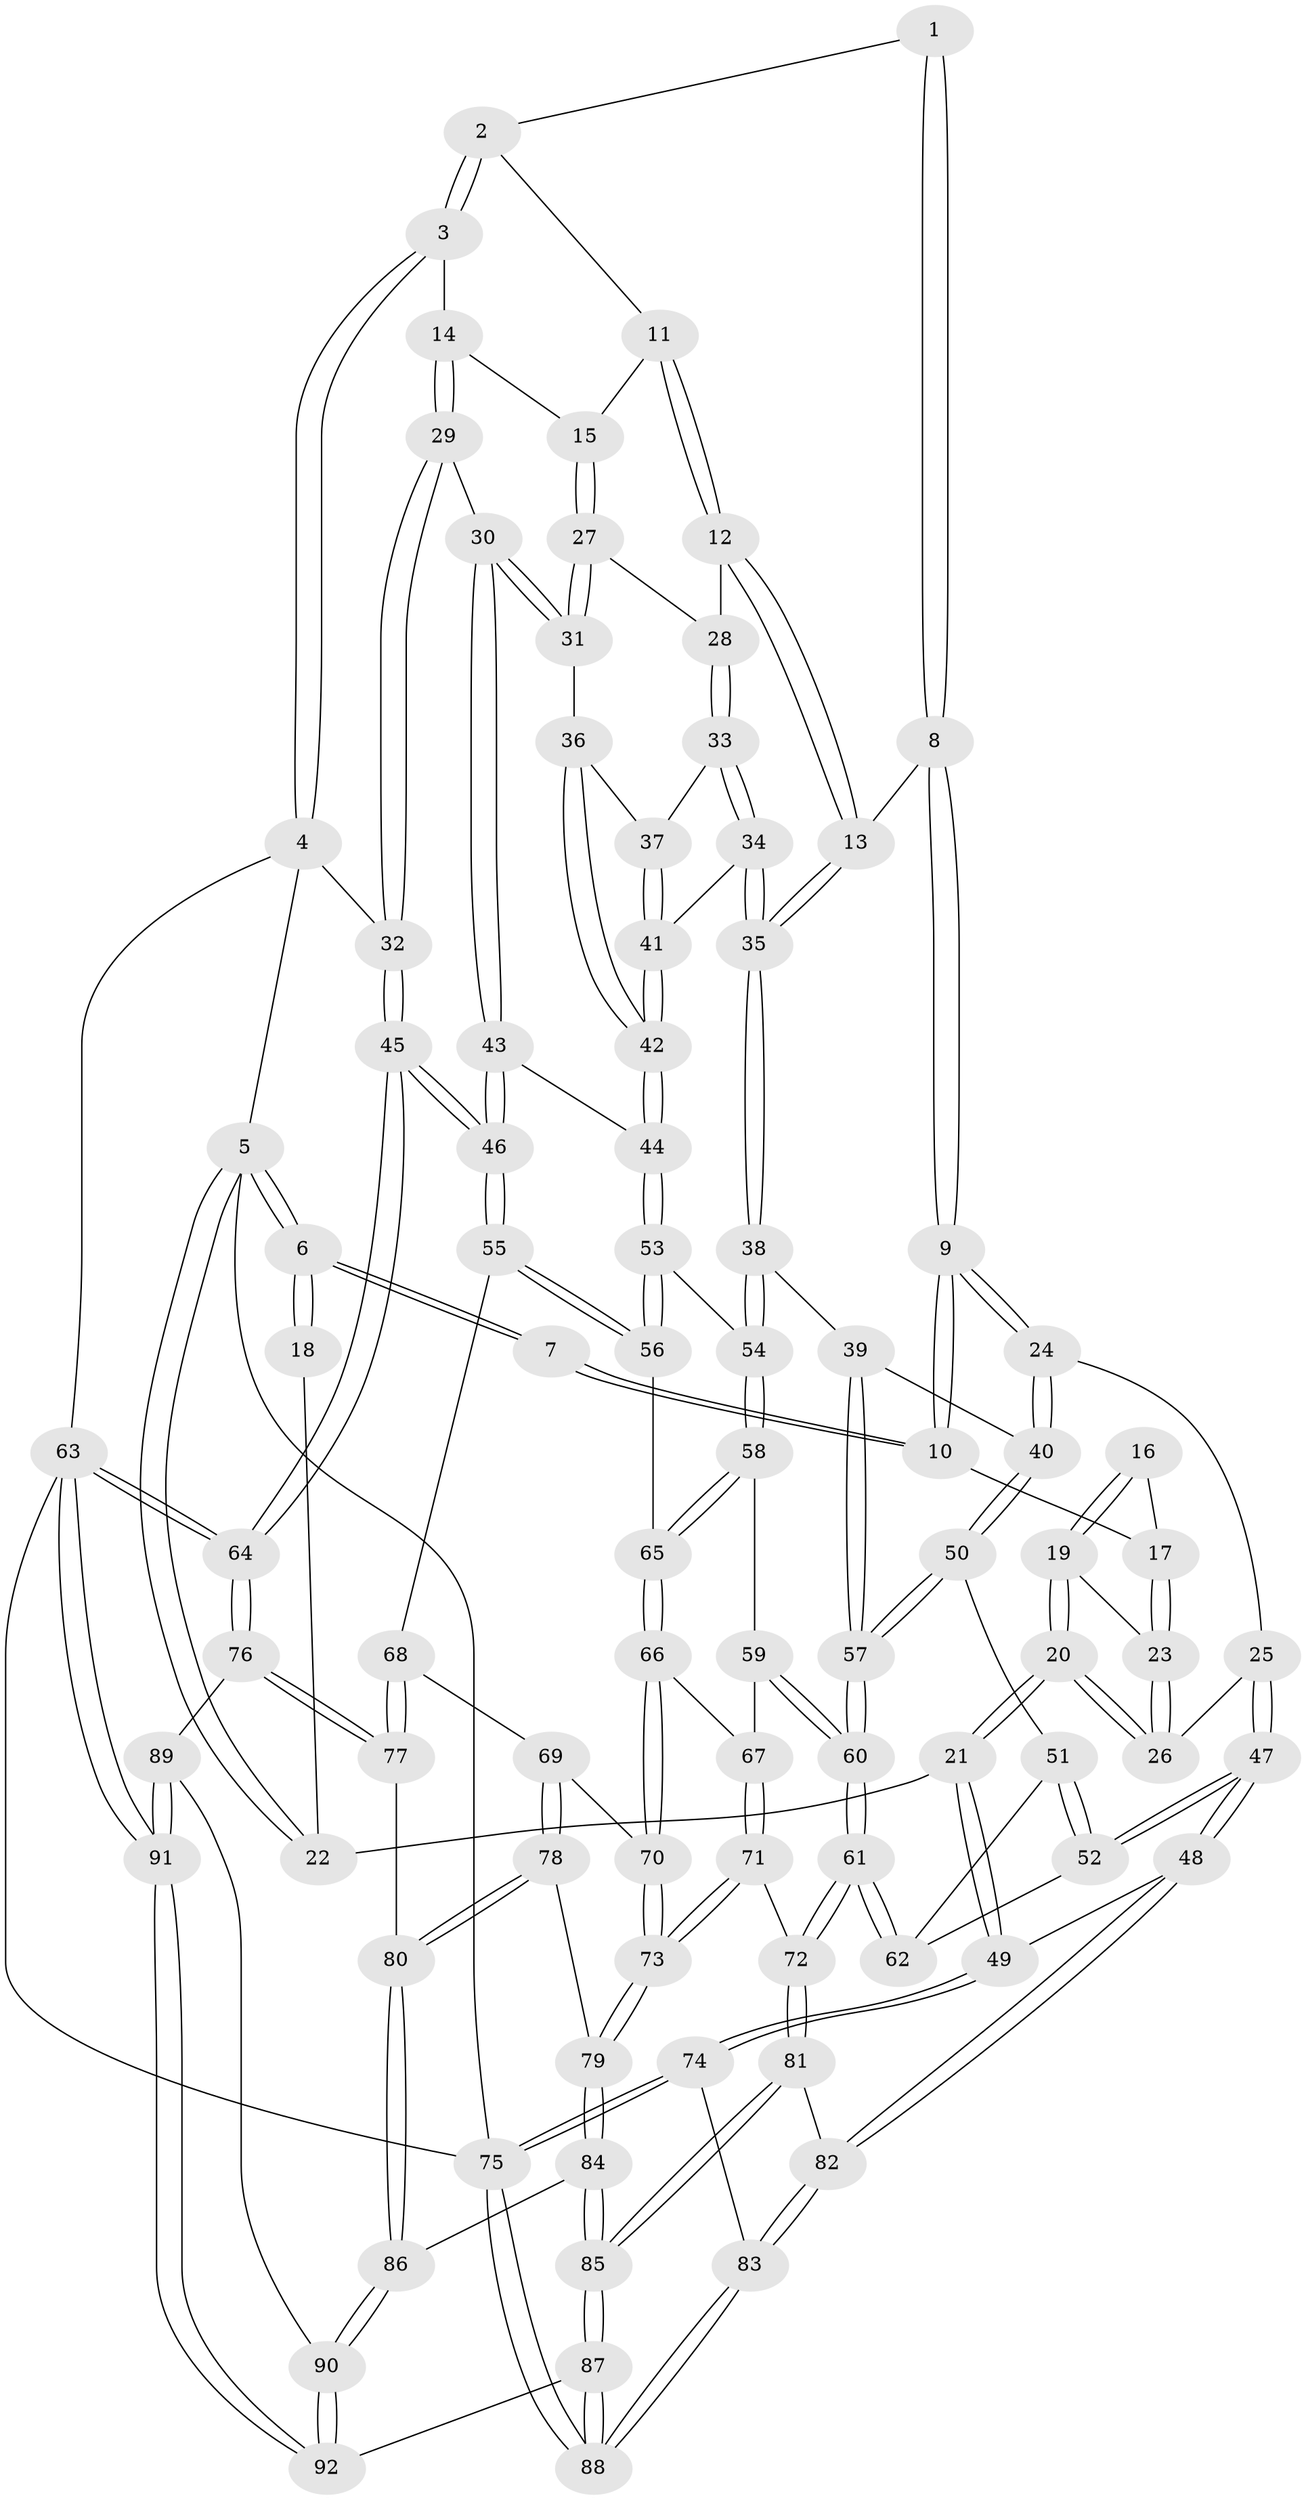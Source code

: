// Generated by graph-tools (version 1.1) at 2025/51/03/09/25 03:51:07]
// undirected, 92 vertices, 227 edges
graph export_dot {
graph [start="1"]
  node [color=gray90,style=filled];
  1 [pos="+0.5697567433630306+0"];
  2 [pos="+0.8489187623516254+0"];
  3 [pos="+1+0"];
  4 [pos="+1+0"];
  5 [pos="+0+0"];
  6 [pos="+0+0"];
  7 [pos="+0.30640569052723876+0"];
  8 [pos="+0.5678018548106966+0.11079220591134699"];
  9 [pos="+0.39174815769055765+0.1470815471745865"];
  10 [pos="+0.2920752464182999+0"];
  11 [pos="+0.7583389294281501+0.012745576379202078"];
  12 [pos="+0.6516924064252513+0.11394839198189617"];
  13 [pos="+0.581495036076395+0.12163751799148324"];
  14 [pos="+0.8430495111785314+0.11781574631245038"];
  15 [pos="+0.8005901273581126+0.13072588762520754"];
  16 [pos="+0.18054352873445173+0.06797004419782025"];
  17 [pos="+0.23817890825240304+0.03524818195475307"];
  18 [pos="+0.11246816232175517+0.07690391660643794"];
  19 [pos="+0.16374914754710007+0.18277331019639703"];
  20 [pos="+0.07828935299407215+0.26766215757196915"];
  21 [pos="+0+0.3368454037973864"];
  22 [pos="+0+0.32753003416291865"];
  23 [pos="+0.22215806574155236+0.18180609256797098"];
  24 [pos="+0.36497690370926217+0.24037861082260137"];
  25 [pos="+0.31825189206970916+0.2551269894523681"];
  26 [pos="+0.2999887975911404+0.25029109153833423"];
  27 [pos="+0.7920262293429451+0.14414206592585646"];
  28 [pos="+0.7644314806436976+0.17171230368247023"];
  29 [pos="+0.969220343248039+0.21519920420031421"];
  30 [pos="+0.9396366388819252+0.22884961787388255"];
  31 [pos="+0.9109888488278025+0.22508450621032702"];
  32 [pos="+1+0.16926197342645305"];
  33 [pos="+0.7651439268535887+0.19785854428148297"];
  34 [pos="+0.6540031249734908+0.30337554641158987"];
  35 [pos="+0.6180612901755653+0.31214789862021824"];
  36 [pos="+0.8124898855968458+0.23051250592937214"];
  37 [pos="+0.7664857722370596+0.19918035611261278"];
  38 [pos="+0.6166392509531504+0.3143610051167579"];
  39 [pos="+0.5654797712235707+0.33121003912638597"];
  40 [pos="+0.41311782037688566+0.3052722037051296"];
  41 [pos="+0.7819680875736015+0.3333468239005938"];
  42 [pos="+0.8206198489270531+0.35103401722107624"];
  43 [pos="+0.8674079359816355+0.3226657184008106"];
  44 [pos="+0.8233182343176969+0.3535115884053092"];
  45 [pos="+1+0.47845159803595694"];
  46 [pos="+1+0.47916620530862536"];
  47 [pos="+0.13750663763091256+0.5314709332499826"];
  48 [pos="+0.12176073960742907+0.5374656707640492"];
  49 [pos="+0+0.5270727786357703"];
  50 [pos="+0.39890597550871437+0.38047153394885724"];
  51 [pos="+0.3863059826018428+0.39750817350146045"];
  52 [pos="+0.16295238450906505+0.5291005283425763"];
  53 [pos="+0.826274919173515+0.391077520146855"];
  54 [pos="+0.671191690983553+0.4481529619027623"];
  55 [pos="+0.9443769128069704+0.5046070353328663"];
  56 [pos="+0.8647732654932322+0.45344435903275676"];
  57 [pos="+0.5053667765679056+0.47931174105886887"];
  58 [pos="+0.6705981032443007+0.45686701913463534"];
  59 [pos="+0.5990055908290423+0.5136123258422937"];
  60 [pos="+0.5116920599134681+0.5546025265053772"];
  61 [pos="+0.48641698635441394+0.5997388982500554"];
  62 [pos="+0.4249275909629496+0.5725268064659372"];
  63 [pos="+1+1"];
  64 [pos="+1+0.7769692748645664"];
  65 [pos="+0.7311378093308663+0.5247344443310875"];
  66 [pos="+0.7320960149952871+0.5330390371594541"];
  67 [pos="+0.6639962622565535+0.5768266623312409"];
  68 [pos="+0.8887866900859549+0.5722869240490807"];
  69 [pos="+0.7789761465646724+0.6010924681379741"];
  70 [pos="+0.7348412759830071+0.5388114697826986"];
  71 [pos="+0.6175580673542359+0.7160166203132979"];
  72 [pos="+0.4965105075060016+0.6376738167948096"];
  73 [pos="+0.6184819655222629+0.7168856165007746"];
  74 [pos="+0+0.5936457676113455"];
  75 [pos="+0+1"];
  76 [pos="+0.975424058316499+0.8064266515030395"];
  77 [pos="+0.8888517778600036+0.7811380644759323"];
  78 [pos="+0.7417747188294577+0.7130114514722173"];
  79 [pos="+0.6192896807848733+0.7177862536678866"];
  80 [pos="+0.8488308171319606+0.784976056912937"];
  81 [pos="+0.3892999457569029+0.7560786499351452"];
  82 [pos="+0.3022888543528695+0.7719634091146343"];
  83 [pos="+0.2617729983492052+0.8655311340385482"];
  84 [pos="+0.5969739193383224+0.8702549630339158"];
  85 [pos="+0.5118477276260599+0.9393468448543012"];
  86 [pos="+0.750213618232071+0.930589783444017"];
  87 [pos="+0.41537273581792633+1"];
  88 [pos="+0.134681079014867+1"];
  89 [pos="+0.9391238434827133+0.8919145857646925"];
  90 [pos="+0.7734683212311799+1"];
  91 [pos="+0.8746598984815309+1"];
  92 [pos="+0.8006119598558343+1"];
  1 -- 2;
  1 -- 8;
  1 -- 8;
  2 -- 3;
  2 -- 3;
  2 -- 11;
  3 -- 4;
  3 -- 4;
  3 -- 14;
  4 -- 5;
  4 -- 32;
  4 -- 63;
  5 -- 6;
  5 -- 6;
  5 -- 22;
  5 -- 22;
  5 -- 75;
  6 -- 7;
  6 -- 7;
  6 -- 18;
  6 -- 18;
  7 -- 10;
  7 -- 10;
  8 -- 9;
  8 -- 9;
  8 -- 13;
  9 -- 10;
  9 -- 10;
  9 -- 24;
  9 -- 24;
  10 -- 17;
  11 -- 12;
  11 -- 12;
  11 -- 15;
  12 -- 13;
  12 -- 13;
  12 -- 28;
  13 -- 35;
  13 -- 35;
  14 -- 15;
  14 -- 29;
  14 -- 29;
  15 -- 27;
  15 -- 27;
  16 -- 17;
  16 -- 19;
  16 -- 19;
  17 -- 23;
  17 -- 23;
  18 -- 22;
  19 -- 20;
  19 -- 20;
  19 -- 23;
  20 -- 21;
  20 -- 21;
  20 -- 26;
  20 -- 26;
  21 -- 22;
  21 -- 49;
  21 -- 49;
  23 -- 26;
  23 -- 26;
  24 -- 25;
  24 -- 40;
  24 -- 40;
  25 -- 26;
  25 -- 47;
  25 -- 47;
  27 -- 28;
  27 -- 31;
  27 -- 31;
  28 -- 33;
  28 -- 33;
  29 -- 30;
  29 -- 32;
  29 -- 32;
  30 -- 31;
  30 -- 31;
  30 -- 43;
  30 -- 43;
  31 -- 36;
  32 -- 45;
  32 -- 45;
  33 -- 34;
  33 -- 34;
  33 -- 37;
  34 -- 35;
  34 -- 35;
  34 -- 41;
  35 -- 38;
  35 -- 38;
  36 -- 37;
  36 -- 42;
  36 -- 42;
  37 -- 41;
  37 -- 41;
  38 -- 39;
  38 -- 54;
  38 -- 54;
  39 -- 40;
  39 -- 57;
  39 -- 57;
  40 -- 50;
  40 -- 50;
  41 -- 42;
  41 -- 42;
  42 -- 44;
  42 -- 44;
  43 -- 44;
  43 -- 46;
  43 -- 46;
  44 -- 53;
  44 -- 53;
  45 -- 46;
  45 -- 46;
  45 -- 64;
  45 -- 64;
  46 -- 55;
  46 -- 55;
  47 -- 48;
  47 -- 48;
  47 -- 52;
  47 -- 52;
  48 -- 49;
  48 -- 82;
  48 -- 82;
  49 -- 74;
  49 -- 74;
  50 -- 51;
  50 -- 57;
  50 -- 57;
  51 -- 52;
  51 -- 52;
  51 -- 62;
  52 -- 62;
  53 -- 54;
  53 -- 56;
  53 -- 56;
  54 -- 58;
  54 -- 58;
  55 -- 56;
  55 -- 56;
  55 -- 68;
  56 -- 65;
  57 -- 60;
  57 -- 60;
  58 -- 59;
  58 -- 65;
  58 -- 65;
  59 -- 60;
  59 -- 60;
  59 -- 67;
  60 -- 61;
  60 -- 61;
  61 -- 62;
  61 -- 62;
  61 -- 72;
  61 -- 72;
  63 -- 64;
  63 -- 64;
  63 -- 91;
  63 -- 91;
  63 -- 75;
  64 -- 76;
  64 -- 76;
  65 -- 66;
  65 -- 66;
  66 -- 67;
  66 -- 70;
  66 -- 70;
  67 -- 71;
  67 -- 71;
  68 -- 69;
  68 -- 77;
  68 -- 77;
  69 -- 70;
  69 -- 78;
  69 -- 78;
  70 -- 73;
  70 -- 73;
  71 -- 72;
  71 -- 73;
  71 -- 73;
  72 -- 81;
  72 -- 81;
  73 -- 79;
  73 -- 79;
  74 -- 75;
  74 -- 75;
  74 -- 83;
  75 -- 88;
  75 -- 88;
  76 -- 77;
  76 -- 77;
  76 -- 89;
  77 -- 80;
  78 -- 79;
  78 -- 80;
  78 -- 80;
  79 -- 84;
  79 -- 84;
  80 -- 86;
  80 -- 86;
  81 -- 82;
  81 -- 85;
  81 -- 85;
  82 -- 83;
  82 -- 83;
  83 -- 88;
  83 -- 88;
  84 -- 85;
  84 -- 85;
  84 -- 86;
  85 -- 87;
  85 -- 87;
  86 -- 90;
  86 -- 90;
  87 -- 88;
  87 -- 88;
  87 -- 92;
  89 -- 90;
  89 -- 91;
  89 -- 91;
  90 -- 92;
  90 -- 92;
  91 -- 92;
  91 -- 92;
}
